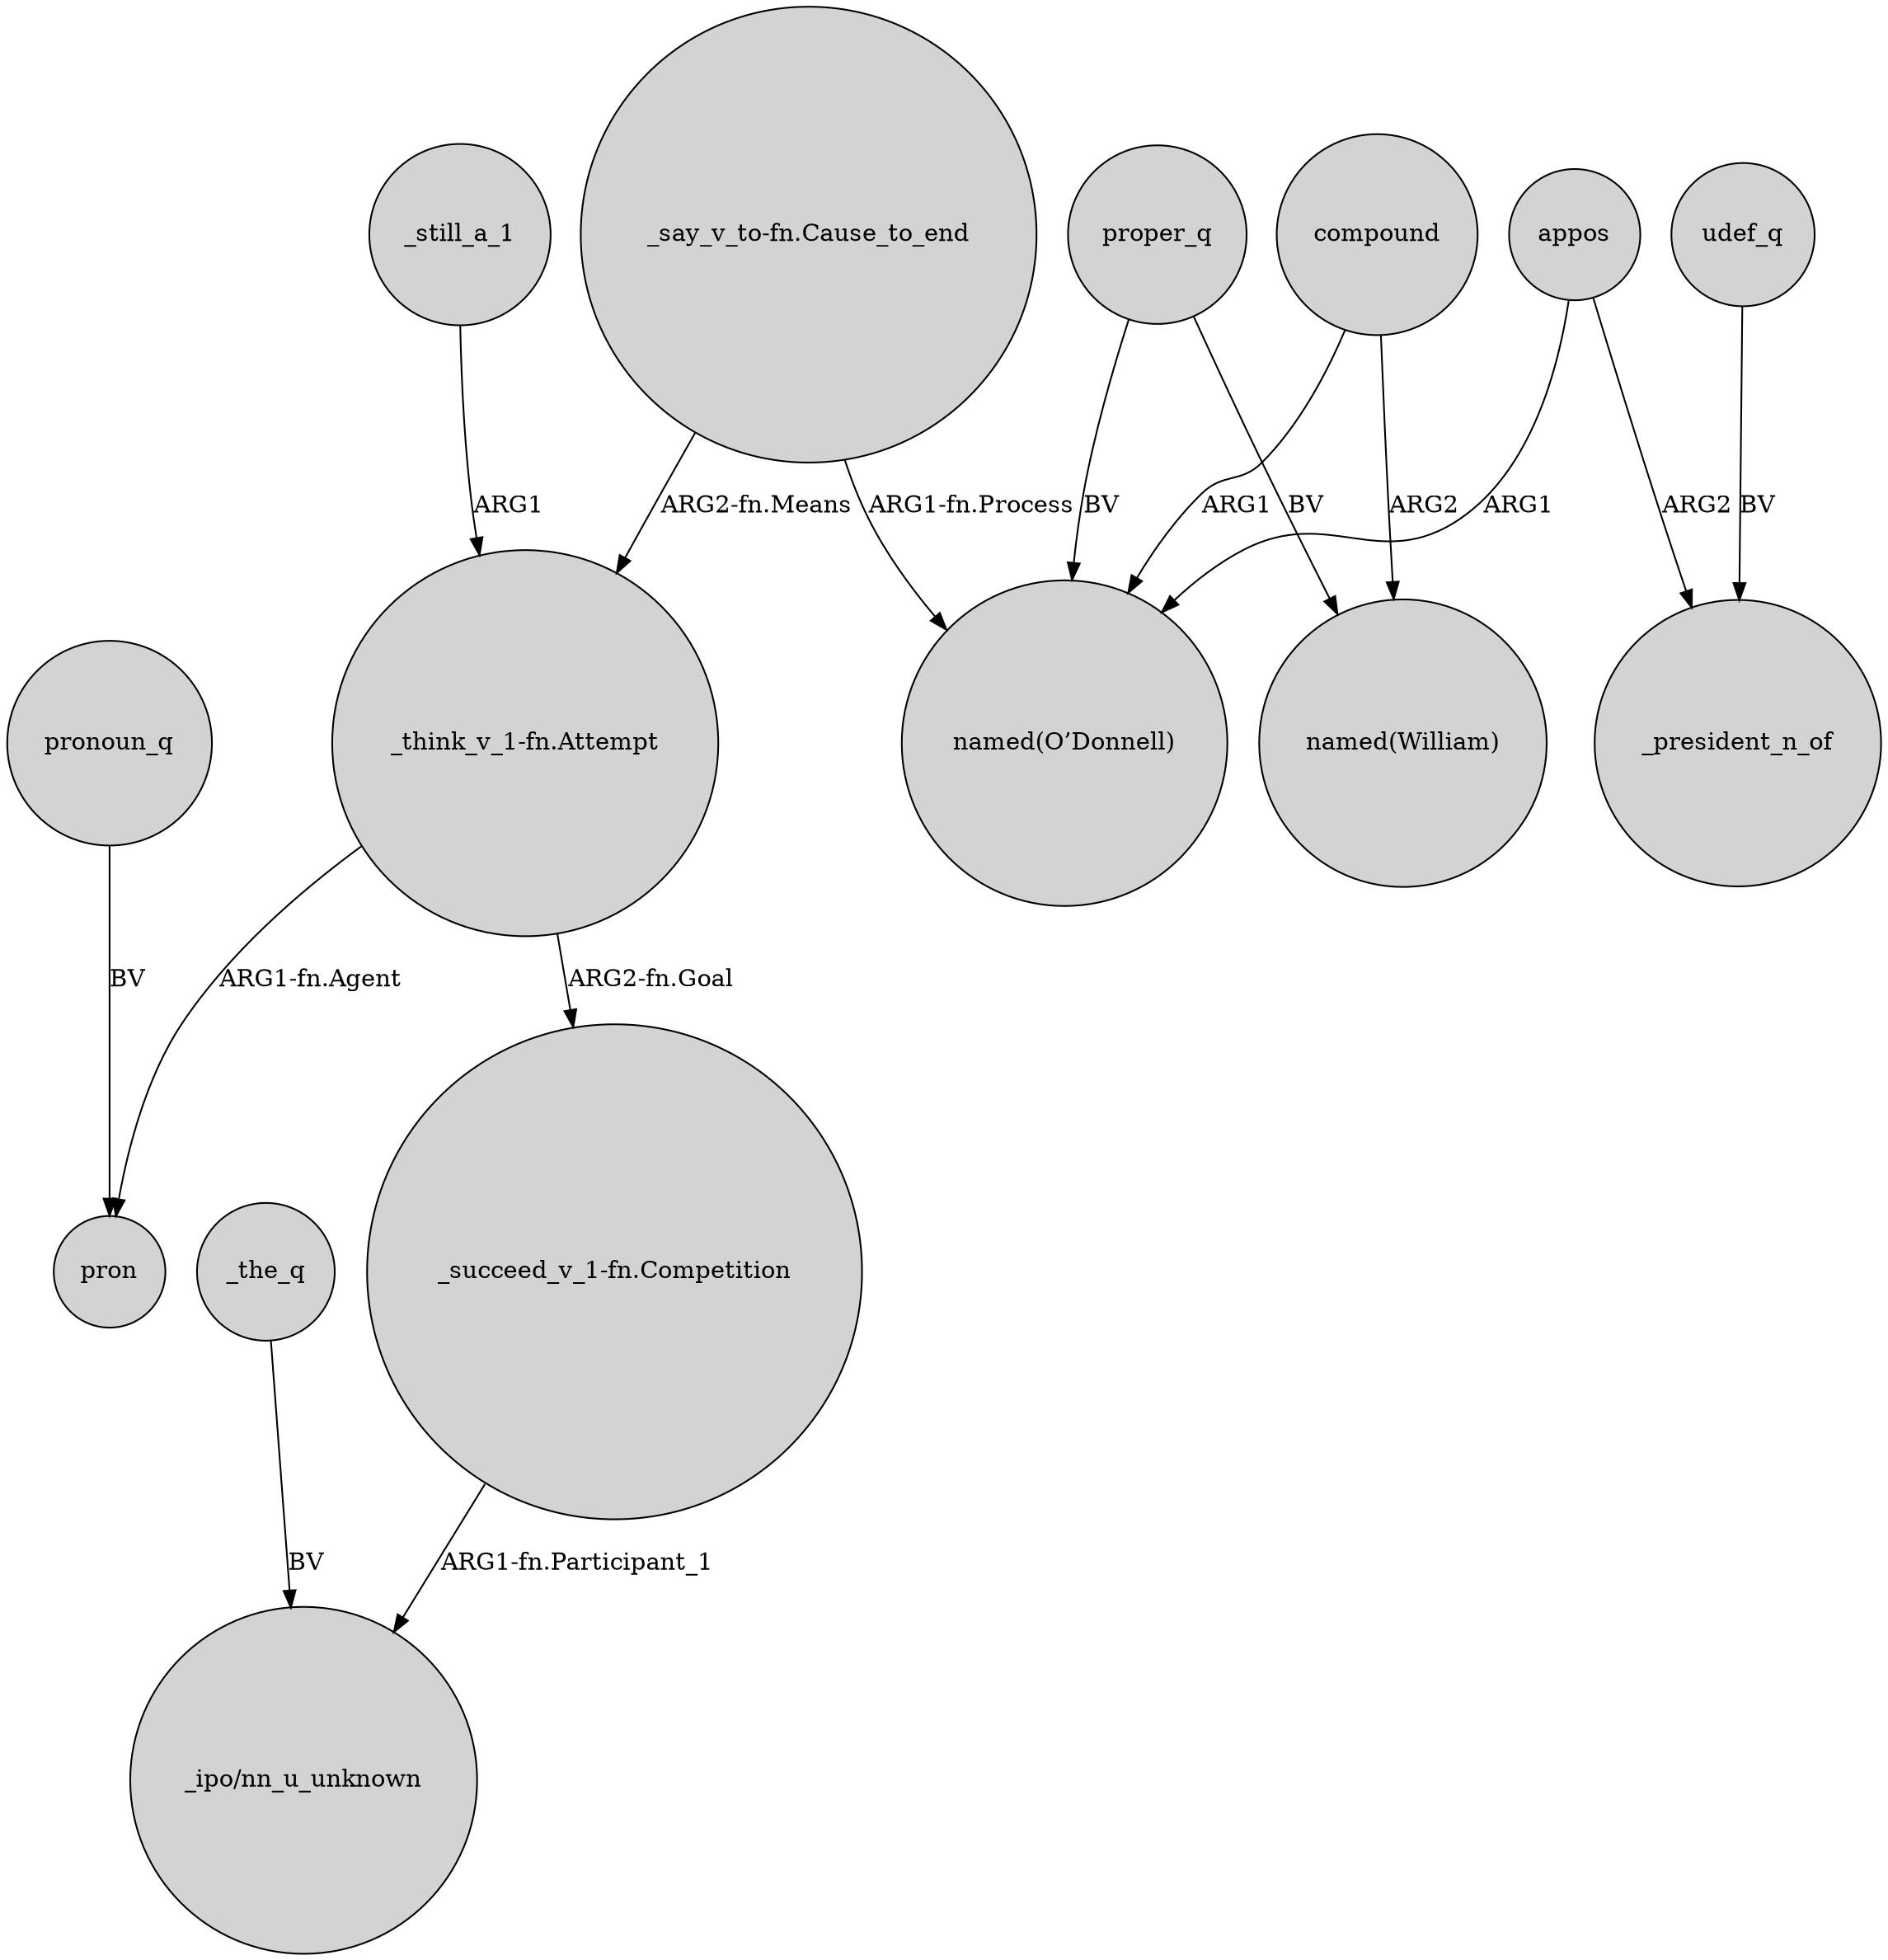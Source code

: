 digraph {
	node [shape=circle style=filled]
	"_think_v_1-fn.Attempt" -> "_succeed_v_1-fn.Competition" [label="ARG2-fn.Goal"]
	"_succeed_v_1-fn.Competition" -> "_ipo/nn_u_unknown" [label="ARG1-fn.Participant_1"]
	appos -> "named(O’Donnell)" [label=ARG1]
	appos -> _president_n_of [label=ARG2]
	proper_q -> "named(O’Donnell)" [label=BV]
	compound -> "named(William)" [label=ARG2]
	_still_a_1 -> "_think_v_1-fn.Attempt" [label=ARG1]
	udef_q -> _president_n_of [label=BV]
	proper_q -> "named(William)" [label=BV]
	"_say_v_to-fn.Cause_to_end" -> "named(O’Donnell)" [label="ARG1-fn.Process"]
	compound -> "named(O’Donnell)" [label=ARG1]
	pronoun_q -> pron [label=BV]
	_the_q -> "_ipo/nn_u_unknown" [label=BV]
	"_think_v_1-fn.Attempt" -> pron [label="ARG1-fn.Agent"]
	"_say_v_to-fn.Cause_to_end" -> "_think_v_1-fn.Attempt" [label="ARG2-fn.Means"]
}
